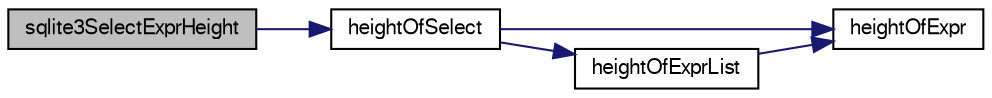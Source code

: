 digraph "sqlite3SelectExprHeight"
{
  edge [fontname="FreeSans",fontsize="10",labelfontname="FreeSans",labelfontsize="10"];
  node [fontname="FreeSans",fontsize="10",shape=record];
  rankdir="LR";
  Node698641 [label="sqlite3SelectExprHeight",height=0.2,width=0.4,color="black", fillcolor="grey75", style="filled", fontcolor="black"];
  Node698641 -> Node698642 [color="midnightblue",fontsize="10",style="solid",fontname="FreeSans"];
  Node698642 [label="heightOfSelect",height=0.2,width=0.4,color="black", fillcolor="white", style="filled",URL="$sqlite3_8c.html#a801de9028f26be07bc082abc58e02e8c"];
  Node698642 -> Node698643 [color="midnightblue",fontsize="10",style="solid",fontname="FreeSans"];
  Node698643 [label="heightOfExpr",height=0.2,width=0.4,color="black", fillcolor="white", style="filled",URL="$sqlite3_8c.html#a2b4e5cbf5eeb540c3c26929aeb1eae1c"];
  Node698642 -> Node698644 [color="midnightblue",fontsize="10",style="solid",fontname="FreeSans"];
  Node698644 [label="heightOfExprList",height=0.2,width=0.4,color="black", fillcolor="white", style="filled",URL="$sqlite3_8c.html#a8b10054a02ee97620c9270d3c206a895"];
  Node698644 -> Node698643 [color="midnightblue",fontsize="10",style="solid",fontname="FreeSans"];
}
